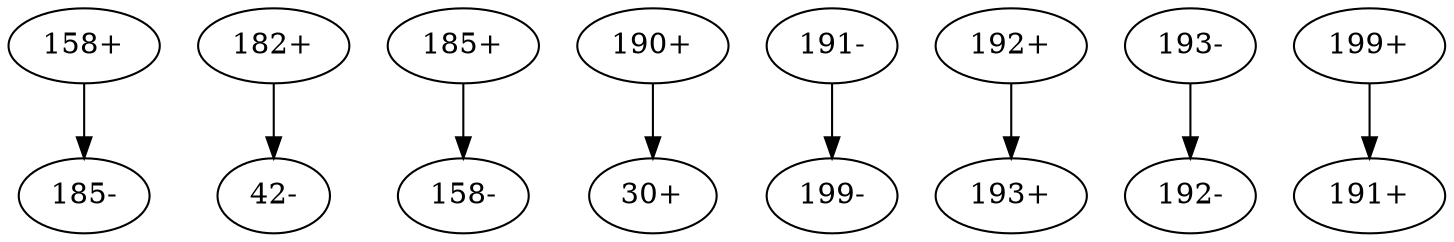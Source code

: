 digraph dist {
graph [k=41 s=200 n=10]
"158+" -> "185-" [d=33 e=4.1 n=26]
"182+" -> "42-" [d=-7296 e=6.0 n=12]
"185+" -> "158-" [d=33 e=4.1 n=26]
"190+" -> "30+" [d=-11926 e=6.6 n=10]
"191-" -> "199-" [d=-104 e=2.4 n=78]
"192+" -> "193+" [d=1 e=4.9 n=18]
"193-" -> "192-" [d=1 e=4.9 n=18]
"199+" -> "191+" [d=-104 e=2.4 n=78]
}

